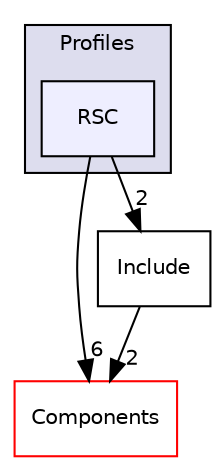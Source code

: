 digraph "C:/Work.git/ble/BLE-CC254x-1.4.0/Projects/ble/Profiles/RSC" {
  compound=true
  node [ fontsize="10", fontname="Helvetica"];
  edge [ labelfontsize="10", labelfontname="Helvetica"];
  subgraph clusterdir_bbf25acfb389de4a0b62fe1493a77c04 {
    graph [ bgcolor="#ddddee", pencolor="black", label="Profiles" fontname="Helvetica", fontsize="10", URL="dir_bbf25acfb389de4a0b62fe1493a77c04.html"]
  dir_33867aa9167bb2ecc1f03eb638a4e6b5 [shape=box, label="RSC", style="filled", fillcolor="#eeeeff", pencolor="black", URL="dir_33867aa9167bb2ecc1f03eb638a4e6b5.html"];
  }
  dir_7a2b63247ca617f0e1ef727740be8a23 [shape=box label="Components" fillcolor="white" style="filled" color="red" URL="dir_7a2b63247ca617f0e1ef727740be8a23.html"];
  dir_c92cc19f0c851bfd7369f25eb8781a13 [shape=box label="Include" URL="dir_c92cc19f0c851bfd7369f25eb8781a13.html"];
  dir_33867aa9167bb2ecc1f03eb638a4e6b5->dir_7a2b63247ca617f0e1ef727740be8a23 [headlabel="6", labeldistance=1.5 headhref="dir_000093_000001.html"];
  dir_33867aa9167bb2ecc1f03eb638a4e6b5->dir_c92cc19f0c851bfd7369f25eb8781a13 [headlabel="2", labeldistance=1.5 headhref="dir_000093_000069.html"];
  dir_c92cc19f0c851bfd7369f25eb8781a13->dir_7a2b63247ca617f0e1ef727740be8a23 [headlabel="2", labeldistance=1.5 headhref="dir_000069_000001.html"];
}
